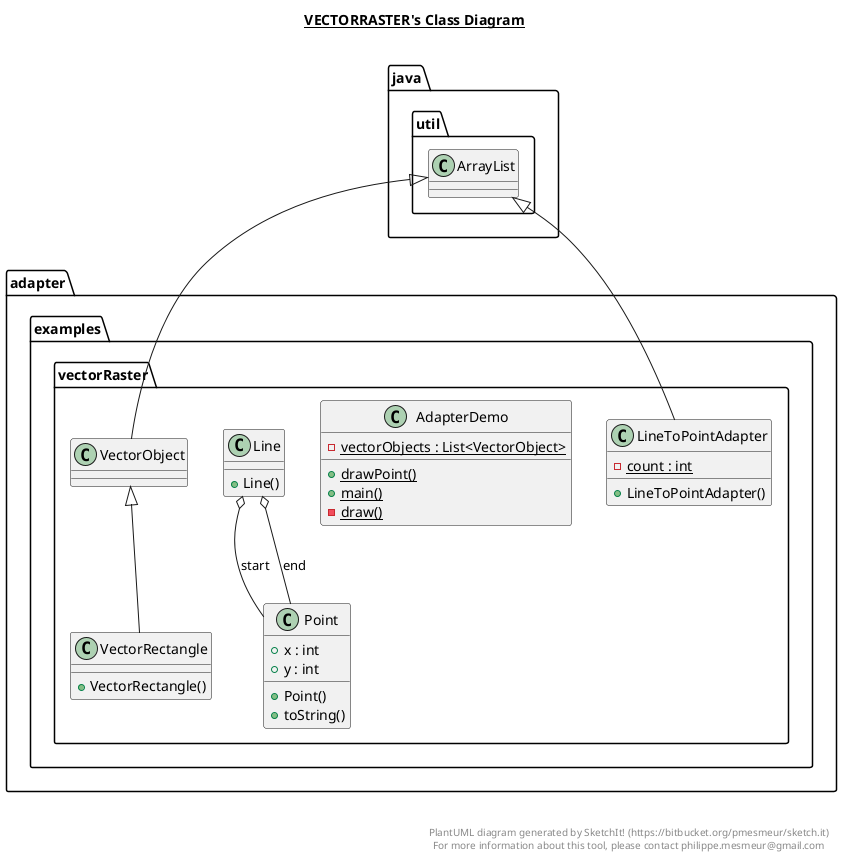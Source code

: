 @startuml

title __VECTORRASTER's Class Diagram__\n

  namespace adapter.examples.vectorRaster {
    class adapter.examples.vectorRaster.AdapterDemo {
        {static} - vectorObjects : List<VectorObject>
        {static} + drawPoint()
        {static} + main()
        {static} - draw()
    }
  }
  

  namespace adapter.examples.vectorRaster {
    class adapter.examples.vectorRaster.Line {
        + Line()
    }
  }
  

  namespace adapter.examples.vectorRaster {
    class adapter.examples.vectorRaster.LineToPointAdapter {
        {static} - count : int
        + LineToPointAdapter()
    }
  }
  

  namespace adapter.examples.vectorRaster {
    class adapter.examples.vectorRaster.Point {
        + x : int
        + y : int
        + Point()
        + toString()
    }
  }
  

  namespace adapter.examples.vectorRaster {
    class adapter.examples.vectorRaster.VectorObject {
    }
  }
  

  namespace adapter.examples.vectorRaster {
    class adapter.examples.vectorRaster.VectorRectangle {
        + VectorRectangle()
    }
  }
  

  adapter.examples.vectorRaster.Line o-- adapter.examples.vectorRaster.Point : end
  adapter.examples.vectorRaster.Line o-- adapter.examples.vectorRaster.Point : start
  adapter.examples.vectorRaster.LineToPointAdapter -up-|> java.util.ArrayList
  adapter.examples.vectorRaster.VectorObject -up-|> java.util.ArrayList
  adapter.examples.vectorRaster.VectorRectangle -up-|> adapter.examples.vectorRaster.VectorObject


right footer


PlantUML diagram generated by SketchIt! (https://bitbucket.org/pmesmeur/sketch.it)
For more information about this tool, please contact philippe.mesmeur@gmail.com
endfooter

@enduml
